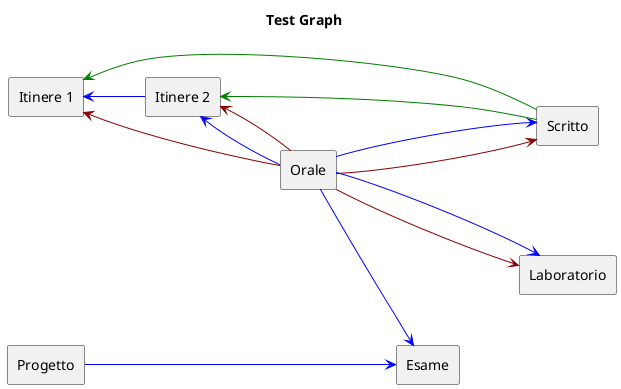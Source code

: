 @startuml TestGraph
title Test Graph

skinparam componentStyle rectangle

left to right direction

[Itinere 1] as i1
[Itinere 2] as i2
[Scritto] as s
[Laboratorio] as l
[Progetto] as p
[Orale] as o
[Esame] as e

i1 <-[#Blue]- i2
i2 <-[#Blue]- o

s <-[#Blue]-- o

l <-[#Blue]-- o

o -[#Blue]-> e
p -[#Blue]---> e

s -[#Green]-> i1
s -[#Green]-> i2

o -[#DarkRed]-> s
o -[#DarkRed]-> i1
o -[#DarkRed]-> i2
o -[#DarkRed]--> l